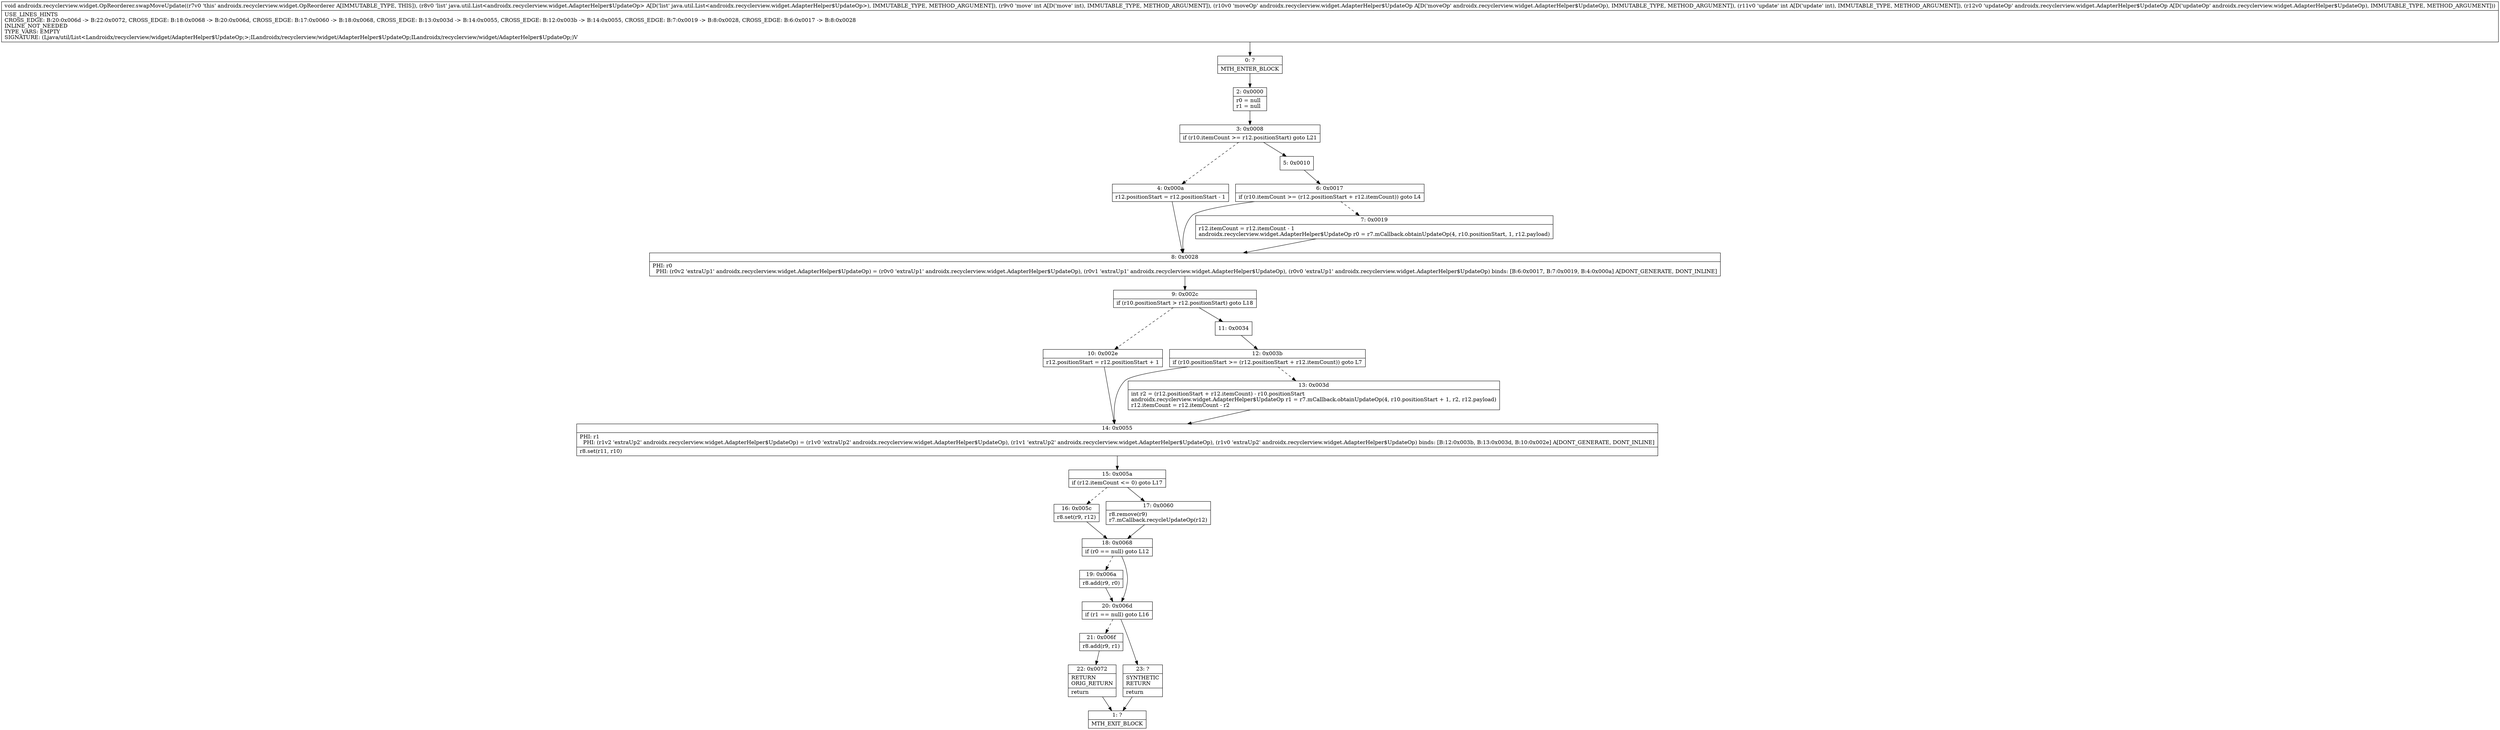 digraph "CFG forandroidx.recyclerview.widget.OpReorderer.swapMoveUpdate(Ljava\/util\/List;ILandroidx\/recyclerview\/widget\/AdapterHelper$UpdateOp;ILandroidx\/recyclerview\/widget\/AdapterHelper$UpdateOp;)V" {
Node_0 [shape=record,label="{0\:\ ?|MTH_ENTER_BLOCK\l}"];
Node_2 [shape=record,label="{2\:\ 0x0000|r0 = null\lr1 = null\l}"];
Node_3 [shape=record,label="{3\:\ 0x0008|if (r10.itemCount \>= r12.positionStart) goto L21\l}"];
Node_4 [shape=record,label="{4\:\ 0x000a|r12.positionStart = r12.positionStart \- 1\l}"];
Node_8 [shape=record,label="{8\:\ 0x0028|PHI: r0 \l  PHI: (r0v2 'extraUp1' androidx.recyclerview.widget.AdapterHelper$UpdateOp) = (r0v0 'extraUp1' androidx.recyclerview.widget.AdapterHelper$UpdateOp), (r0v1 'extraUp1' androidx.recyclerview.widget.AdapterHelper$UpdateOp), (r0v0 'extraUp1' androidx.recyclerview.widget.AdapterHelper$UpdateOp) binds: [B:6:0x0017, B:7:0x0019, B:4:0x000a] A[DONT_GENERATE, DONT_INLINE]\l}"];
Node_9 [shape=record,label="{9\:\ 0x002c|if (r10.positionStart \> r12.positionStart) goto L18\l}"];
Node_10 [shape=record,label="{10\:\ 0x002e|r12.positionStart = r12.positionStart + 1\l}"];
Node_14 [shape=record,label="{14\:\ 0x0055|PHI: r1 \l  PHI: (r1v2 'extraUp2' androidx.recyclerview.widget.AdapterHelper$UpdateOp) = (r1v0 'extraUp2' androidx.recyclerview.widget.AdapterHelper$UpdateOp), (r1v1 'extraUp2' androidx.recyclerview.widget.AdapterHelper$UpdateOp), (r1v0 'extraUp2' androidx.recyclerview.widget.AdapterHelper$UpdateOp) binds: [B:12:0x003b, B:13:0x003d, B:10:0x002e] A[DONT_GENERATE, DONT_INLINE]\l|r8.set(r11, r10)\l}"];
Node_15 [shape=record,label="{15\:\ 0x005a|if (r12.itemCount \<= 0) goto L17\l}"];
Node_16 [shape=record,label="{16\:\ 0x005c|r8.set(r9, r12)\l}"];
Node_18 [shape=record,label="{18\:\ 0x0068|if (r0 == null) goto L12\l}"];
Node_19 [shape=record,label="{19\:\ 0x006a|r8.add(r9, r0)\l}"];
Node_20 [shape=record,label="{20\:\ 0x006d|if (r1 == null) goto L16\l}"];
Node_21 [shape=record,label="{21\:\ 0x006f|r8.add(r9, r1)\l}"];
Node_22 [shape=record,label="{22\:\ 0x0072|RETURN\lORIG_RETURN\l|return\l}"];
Node_1 [shape=record,label="{1\:\ ?|MTH_EXIT_BLOCK\l}"];
Node_23 [shape=record,label="{23\:\ ?|SYNTHETIC\lRETURN\l|return\l}"];
Node_17 [shape=record,label="{17\:\ 0x0060|r8.remove(r9)\lr7.mCallback.recycleUpdateOp(r12)\l}"];
Node_11 [shape=record,label="{11\:\ 0x0034}"];
Node_12 [shape=record,label="{12\:\ 0x003b|if (r10.positionStart \>= (r12.positionStart + r12.itemCount)) goto L7\l}"];
Node_13 [shape=record,label="{13\:\ 0x003d|int r2 = (r12.positionStart + r12.itemCount) \- r10.positionStart\landroidx.recyclerview.widget.AdapterHelper$UpdateOp r1 = r7.mCallback.obtainUpdateOp(4, r10.positionStart + 1, r2, r12.payload)\lr12.itemCount = r12.itemCount \- r2\l}"];
Node_5 [shape=record,label="{5\:\ 0x0010}"];
Node_6 [shape=record,label="{6\:\ 0x0017|if (r10.itemCount \>= (r12.positionStart + r12.itemCount)) goto L4\l}"];
Node_7 [shape=record,label="{7\:\ 0x0019|r12.itemCount = r12.itemCount \- 1\landroidx.recyclerview.widget.AdapterHelper$UpdateOp r0 = r7.mCallback.obtainUpdateOp(4, r10.positionStart, 1, r12.payload)\l}"];
MethodNode[shape=record,label="{void androidx.recyclerview.widget.OpReorderer.swapMoveUpdate((r7v0 'this' androidx.recyclerview.widget.OpReorderer A[IMMUTABLE_TYPE, THIS]), (r8v0 'list' java.util.List\<androidx.recyclerview.widget.AdapterHelper$UpdateOp\> A[D('list' java.util.List\<androidx.recyclerview.widget.AdapterHelper$UpdateOp\>), IMMUTABLE_TYPE, METHOD_ARGUMENT]), (r9v0 'move' int A[D('move' int), IMMUTABLE_TYPE, METHOD_ARGUMENT]), (r10v0 'moveOp' androidx.recyclerview.widget.AdapterHelper$UpdateOp A[D('moveOp' androidx.recyclerview.widget.AdapterHelper$UpdateOp), IMMUTABLE_TYPE, METHOD_ARGUMENT]), (r11v0 'update' int A[D('update' int), IMMUTABLE_TYPE, METHOD_ARGUMENT]), (r12v0 'updateOp' androidx.recyclerview.widget.AdapterHelper$UpdateOp A[D('updateOp' androidx.recyclerview.widget.AdapterHelper$UpdateOp), IMMUTABLE_TYPE, METHOD_ARGUMENT]))  | USE_LINES_HINTS\lCROSS_EDGE: B:20:0x006d \-\> B:22:0x0072, CROSS_EDGE: B:18:0x0068 \-\> B:20:0x006d, CROSS_EDGE: B:17:0x0060 \-\> B:18:0x0068, CROSS_EDGE: B:13:0x003d \-\> B:14:0x0055, CROSS_EDGE: B:12:0x003b \-\> B:14:0x0055, CROSS_EDGE: B:7:0x0019 \-\> B:8:0x0028, CROSS_EDGE: B:6:0x0017 \-\> B:8:0x0028\lINLINE_NOT_NEEDED\lTYPE_VARS: EMPTY\lSIGNATURE: (Ljava\/util\/List\<Landroidx\/recyclerview\/widget\/AdapterHelper$UpdateOp;\>;ILandroidx\/recyclerview\/widget\/AdapterHelper$UpdateOp;ILandroidx\/recyclerview\/widget\/AdapterHelper$UpdateOp;)V\l}"];
MethodNode -> Node_0;Node_0 -> Node_2;
Node_2 -> Node_3;
Node_3 -> Node_4[style=dashed];
Node_3 -> Node_5;
Node_4 -> Node_8;
Node_8 -> Node_9;
Node_9 -> Node_10[style=dashed];
Node_9 -> Node_11;
Node_10 -> Node_14;
Node_14 -> Node_15;
Node_15 -> Node_16[style=dashed];
Node_15 -> Node_17;
Node_16 -> Node_18;
Node_18 -> Node_19[style=dashed];
Node_18 -> Node_20;
Node_19 -> Node_20;
Node_20 -> Node_21[style=dashed];
Node_20 -> Node_23;
Node_21 -> Node_22;
Node_22 -> Node_1;
Node_23 -> Node_1;
Node_17 -> Node_18;
Node_11 -> Node_12;
Node_12 -> Node_13[style=dashed];
Node_12 -> Node_14;
Node_13 -> Node_14;
Node_5 -> Node_6;
Node_6 -> Node_7[style=dashed];
Node_6 -> Node_8;
Node_7 -> Node_8;
}

